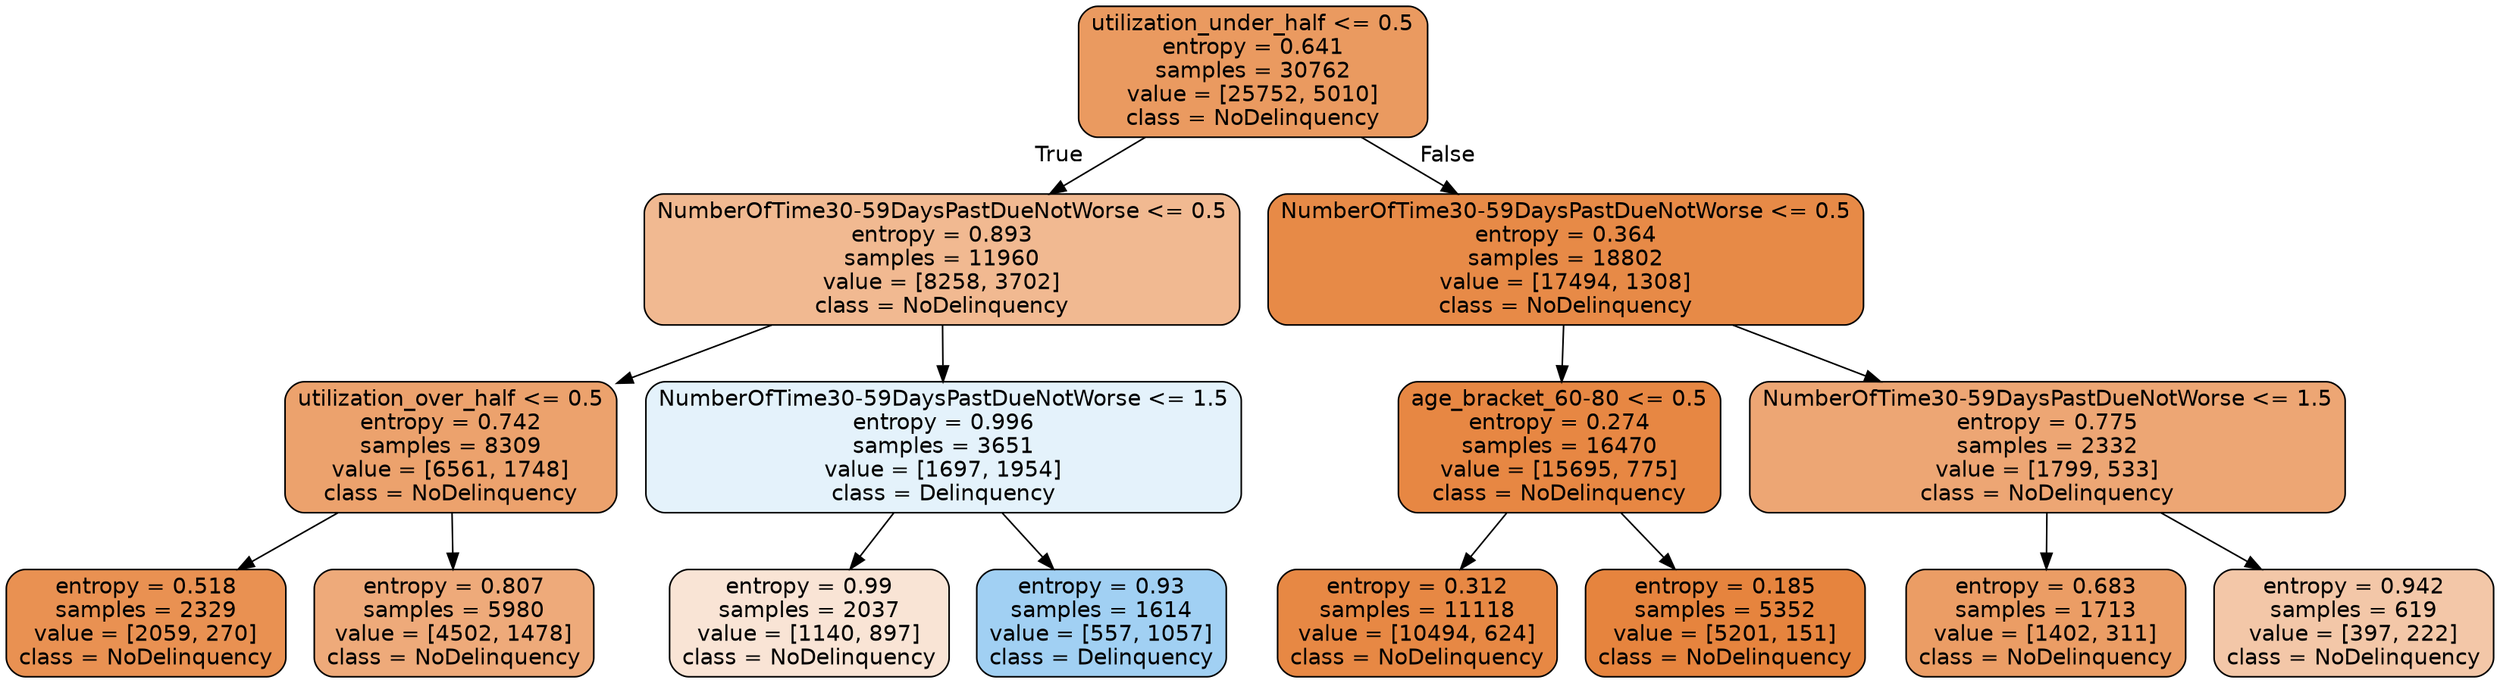 digraph Tree {
node [shape=box, style="filled, rounded", color="black", fontname=helvetica] ;
edge [fontname=helvetica] ;
0 [label="utilization_under_half <= 0.5\nentropy = 0.641\nsamples = 30762\nvalue = [25752, 5010]\nclass = NoDelinquency", fillcolor="#e58139cd"] ;
1 [label="NumberOfTime30-59DaysPastDueNotWorse <= 0.5\nentropy = 0.893\nsamples = 11960\nvalue = [8258, 3702]\nclass = NoDelinquency", fillcolor="#e581398d"] ;
0 -> 1 [labeldistance=2.5, labelangle=45, headlabel="True"] ;
2 [label="utilization_over_half <= 0.5\nentropy = 0.742\nsamples = 8309\nvalue = [6561, 1748]\nclass = NoDelinquency", fillcolor="#e58139bb"] ;
1 -> 2 ;
3 [label="entropy = 0.518\nsamples = 2329\nvalue = [2059, 270]\nclass = NoDelinquency", fillcolor="#e58139de"] ;
2 -> 3 ;
4 [label="entropy = 0.807\nsamples = 5980\nvalue = [4502, 1478]\nclass = NoDelinquency", fillcolor="#e58139ab"] ;
2 -> 4 ;
5 [label="NumberOfTime30-59DaysPastDueNotWorse <= 1.5\nentropy = 0.996\nsamples = 3651\nvalue = [1697, 1954]\nclass = Delinquency", fillcolor="#399de522"] ;
1 -> 5 ;
6 [label="entropy = 0.99\nsamples = 2037\nvalue = [1140, 897]\nclass = NoDelinquency", fillcolor="#e5813936"] ;
5 -> 6 ;
7 [label="entropy = 0.93\nsamples = 1614\nvalue = [557, 1057]\nclass = Delinquency", fillcolor="#399de579"] ;
5 -> 7 ;
8 [label="NumberOfTime30-59DaysPastDueNotWorse <= 0.5\nentropy = 0.364\nsamples = 18802\nvalue = [17494, 1308]\nclass = NoDelinquency", fillcolor="#e58139ec"] ;
0 -> 8 [labeldistance=2.5, labelangle=-45, headlabel="False"] ;
9 [label="age_bracket_60-80 <= 0.5\nentropy = 0.274\nsamples = 16470\nvalue = [15695, 775]\nclass = NoDelinquency", fillcolor="#e58139f2"] ;
8 -> 9 ;
10 [label="entropy = 0.312\nsamples = 11118\nvalue = [10494, 624]\nclass = NoDelinquency", fillcolor="#e58139f0"] ;
9 -> 10 ;
11 [label="entropy = 0.185\nsamples = 5352\nvalue = [5201, 151]\nclass = NoDelinquency", fillcolor="#e58139f8"] ;
9 -> 11 ;
12 [label="NumberOfTime30-59DaysPastDueNotWorse <= 1.5\nentropy = 0.775\nsamples = 2332\nvalue = [1799, 533]\nclass = NoDelinquency", fillcolor="#e58139b3"] ;
8 -> 12 ;
13 [label="entropy = 0.683\nsamples = 1713\nvalue = [1402, 311]\nclass = NoDelinquency", fillcolor="#e58139c6"] ;
12 -> 13 ;
14 [label="entropy = 0.942\nsamples = 619\nvalue = [397, 222]\nclass = NoDelinquency", fillcolor="#e5813970"] ;
12 -> 14 ;
}